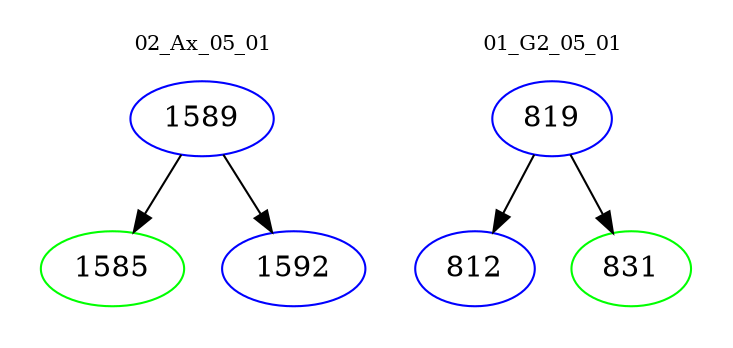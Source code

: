 digraph{
subgraph cluster_0 {
color = white
label = "02_Ax_05_01";
fontsize=10;
T0_1589 [label="1589", color="blue"]
T0_1589 -> T0_1585 [color="black"]
T0_1585 [label="1585", color="green"]
T0_1589 -> T0_1592 [color="black"]
T0_1592 [label="1592", color="blue"]
}
subgraph cluster_1 {
color = white
label = "01_G2_05_01";
fontsize=10;
T1_819 [label="819", color="blue"]
T1_819 -> T1_812 [color="black"]
T1_812 [label="812", color="blue"]
T1_819 -> T1_831 [color="black"]
T1_831 [label="831", color="green"]
}
}
